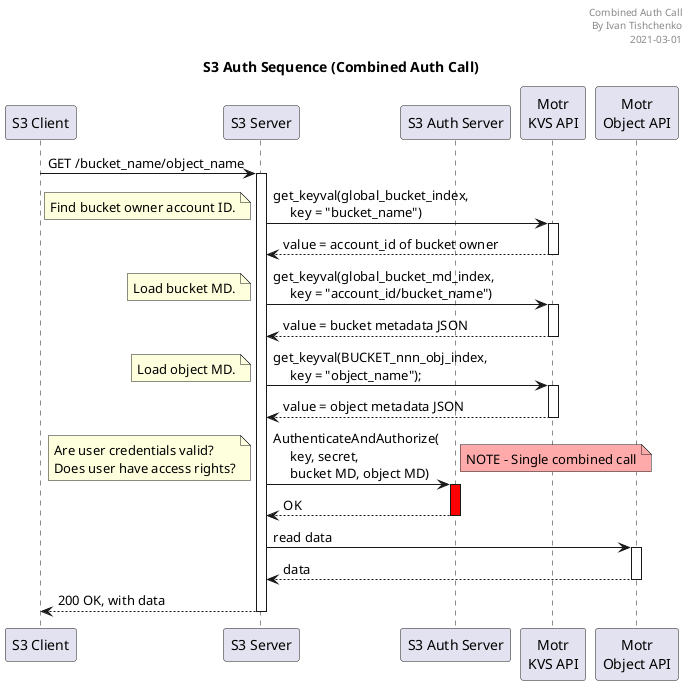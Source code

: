 '@startuml
'header Planning
'title Planning
'(*) --> "S3->Motr: Load bucket (and object) Metadata"
'--> "S3->Auth: Authentication and authorization\n(Does client have access to entity?)"
' --> (*)
'@enduml

@startuml

header Combined Auth Call\n By Ivan Tishchenko\n2021-03-01
title S3 Auth Sequence (Combined Auth Call)

participant "S3 Client" as client
participant "S3 Server" as server
participant "S3 Auth Server" as auth
participant "Motr\nKVS API" as kvs
participant "Motr\nObject API" as object

autoactivate on

client -> server: GET /bucket_name/object_name

server -> kvs: get_keyval(global_bucket_index,\n     key = "bucket_name")
note left: Find bucket owner account ID.
kvs --> server: value = account_id of bucket owner

server -> kvs: get_keyval(global_bucket_md_index,\n     key = "account_id/bucket_name")
note left: Load bucket MD.
kvs --> server: value = bucket metadata JSON

server -> kvs: get_keyval(BUCKET_nnn_obj_index,\n     key = "object_name");
note left: Load object MD.
kvs --> server: value = object metadata JSON

server -> auth #red: AuthenticateAndAuthorize(\n     key, secret,\n     bucket MD, object MD)
note left
  Are user credentials valid?
  Does user have access rights?
end note
note right #FFAAAA: NOTE - Single combined call
auth --> server: OK

server -> object: read data
object --> server: data

server --> client: 200 OK, with data

@enduml
